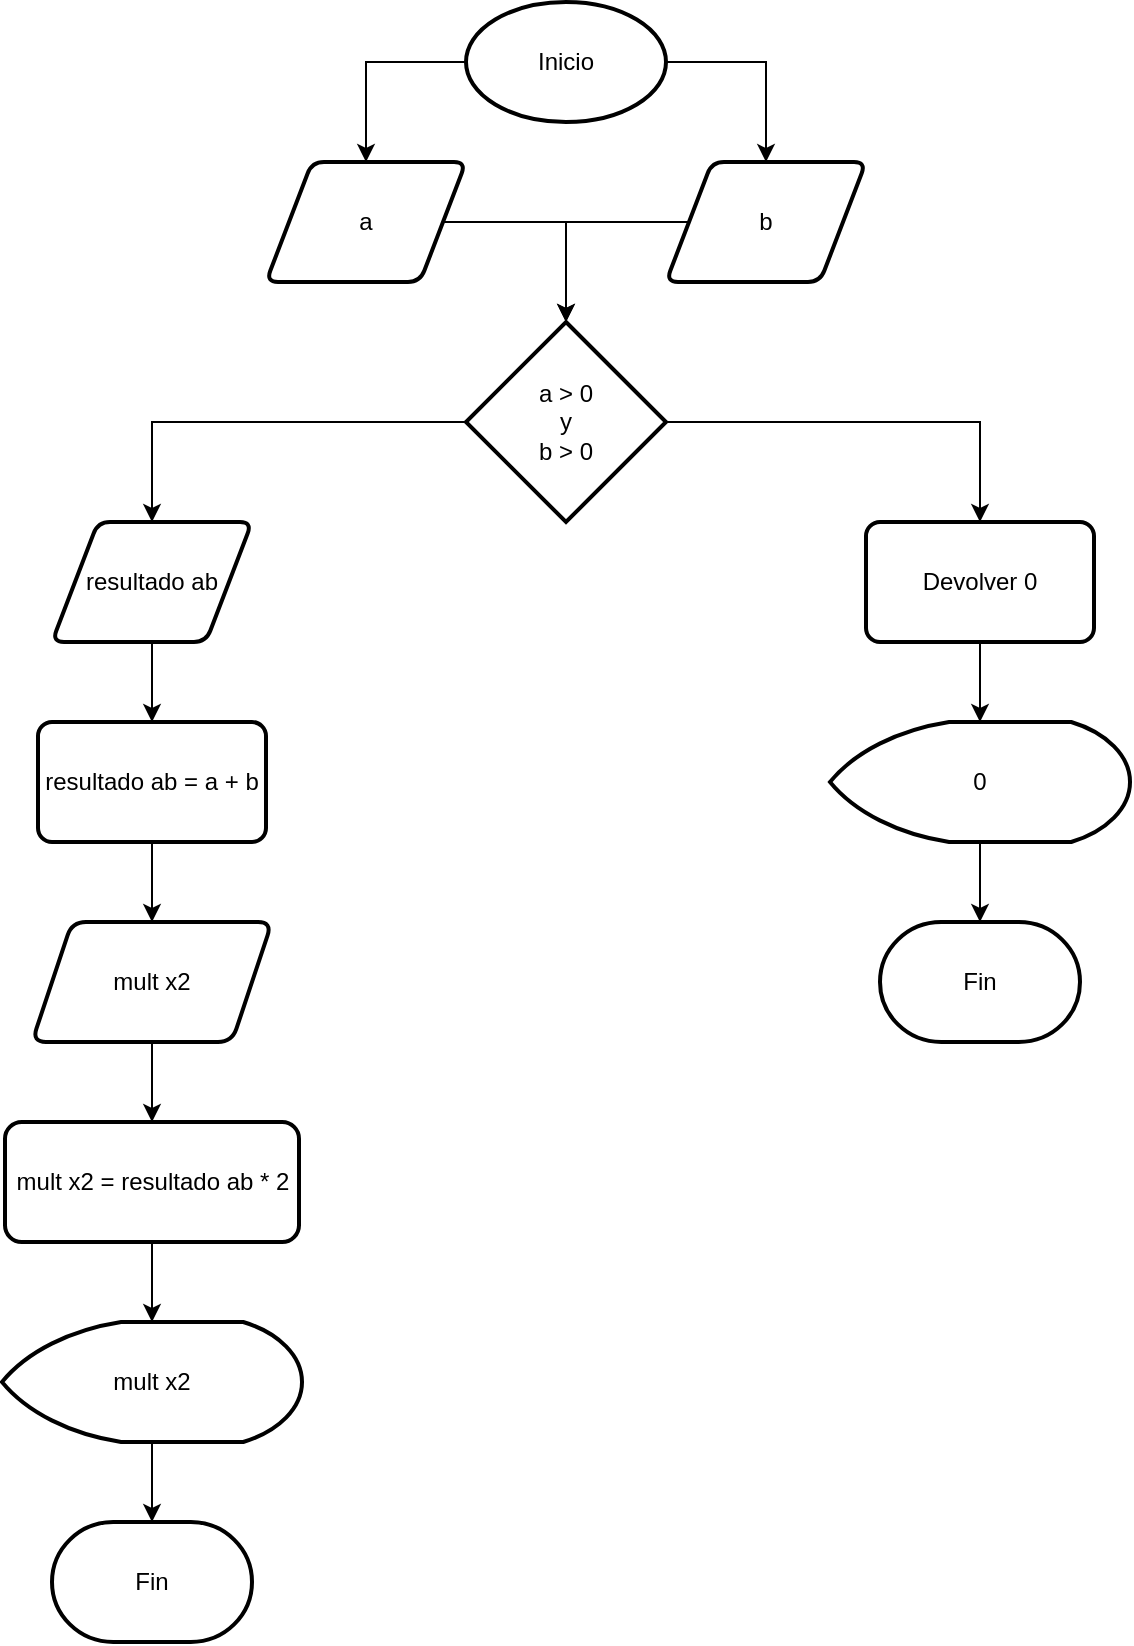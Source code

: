 <mxfile version="24.3.1" type="github">
  <diagram name="Página-1" id="QgMXiJOVWWYifE-MrfDw">
    <mxGraphModel dx="880" dy="1609" grid="1" gridSize="10" guides="1" tooltips="1" connect="1" arrows="1" fold="1" page="1" pageScale="1" pageWidth="827" pageHeight="1169" math="0" shadow="0">
      <root>
        <mxCell id="0" />
        <mxCell id="1" parent="0" />
        <mxCell id="78P0XnfVVI5iUHzWsblp-4" style="edgeStyle=orthogonalEdgeStyle;rounded=0;orthogonalLoop=1;jettySize=auto;html=1;entryX=0.5;entryY=0;entryDx=0;entryDy=0;" edge="1" parent="1" source="78P0XnfVVI5iUHzWsblp-1" target="78P0XnfVVI5iUHzWsblp-2">
          <mxGeometry relative="1" as="geometry">
            <Array as="points">
              <mxPoint x="314" y="30" />
            </Array>
          </mxGeometry>
        </mxCell>
        <mxCell id="78P0XnfVVI5iUHzWsblp-5" style="edgeStyle=orthogonalEdgeStyle;rounded=0;orthogonalLoop=1;jettySize=auto;html=1;entryX=0.5;entryY=0;entryDx=0;entryDy=0;" edge="1" parent="1" source="78P0XnfVVI5iUHzWsblp-1" target="78P0XnfVVI5iUHzWsblp-3">
          <mxGeometry relative="1" as="geometry">
            <Array as="points">
              <mxPoint x="514" y="30" />
            </Array>
          </mxGeometry>
        </mxCell>
        <mxCell id="78P0XnfVVI5iUHzWsblp-1" value="Inicio" style="strokeWidth=2;html=1;shape=mxgraph.flowchart.start_1;whiteSpace=wrap;" vertex="1" parent="1">
          <mxGeometry x="364" width="100" height="60" as="geometry" />
        </mxCell>
        <mxCell id="78P0XnfVVI5iUHzWsblp-2" value="a" style="shape=parallelogram;html=1;strokeWidth=2;perimeter=parallelogramPerimeter;whiteSpace=wrap;rounded=1;arcSize=12;size=0.23;" vertex="1" parent="1">
          <mxGeometry x="264" y="80" width="100" height="60" as="geometry" />
        </mxCell>
        <mxCell id="78P0XnfVVI5iUHzWsblp-3" value="b" style="shape=parallelogram;html=1;strokeWidth=2;perimeter=parallelogramPerimeter;whiteSpace=wrap;rounded=1;arcSize=12;size=0.23;" vertex="1" parent="1">
          <mxGeometry x="464" y="80" width="100" height="60" as="geometry" />
        </mxCell>
        <mxCell id="78P0XnfVVI5iUHzWsblp-14" style="edgeStyle=orthogonalEdgeStyle;rounded=0;orthogonalLoop=1;jettySize=auto;html=1;entryX=0.5;entryY=0;entryDx=0;entryDy=0;" edge="1" parent="1" source="78P0XnfVVI5iUHzWsblp-6" target="78P0XnfVVI5iUHzWsblp-13">
          <mxGeometry relative="1" as="geometry">
            <Array as="points">
              <mxPoint x="207" y="210" />
            </Array>
          </mxGeometry>
        </mxCell>
        <mxCell id="78P0XnfVVI5iUHzWsblp-31" style="edgeStyle=orthogonalEdgeStyle;rounded=0;orthogonalLoop=1;jettySize=auto;html=1;entryX=0.5;entryY=0;entryDx=0;entryDy=0;" edge="1" parent="1" source="78P0XnfVVI5iUHzWsblp-6" target="78P0XnfVVI5iUHzWsblp-30">
          <mxGeometry relative="1" as="geometry" />
        </mxCell>
        <mxCell id="78P0XnfVVI5iUHzWsblp-6" value="&lt;div&gt;a &amp;gt; 0&lt;/div&gt;&lt;div&gt;y&lt;/div&gt;&lt;div&gt;b &amp;gt; 0&lt;br&gt;&lt;/div&gt;" style="strokeWidth=2;html=1;shape=mxgraph.flowchart.decision;whiteSpace=wrap;" vertex="1" parent="1">
          <mxGeometry x="364" y="160" width="100" height="100" as="geometry" />
        </mxCell>
        <mxCell id="78P0XnfVVI5iUHzWsblp-7" style="edgeStyle=orthogonalEdgeStyle;rounded=0;orthogonalLoop=1;jettySize=auto;html=1;entryX=0.5;entryY=0;entryDx=0;entryDy=0;entryPerimeter=0;" edge="1" parent="1" source="78P0XnfVVI5iUHzWsblp-2" target="78P0XnfVVI5iUHzWsblp-6">
          <mxGeometry relative="1" as="geometry">
            <Array as="points">
              <mxPoint x="414" y="110" />
            </Array>
          </mxGeometry>
        </mxCell>
        <mxCell id="78P0XnfVVI5iUHzWsblp-8" style="edgeStyle=orthogonalEdgeStyle;rounded=0;orthogonalLoop=1;jettySize=auto;html=1;entryX=0.5;entryY=0;entryDx=0;entryDy=0;entryPerimeter=0;" edge="1" parent="1" source="78P0XnfVVI5iUHzWsblp-3" target="78P0XnfVVI5iUHzWsblp-6">
          <mxGeometry relative="1" as="geometry">
            <Array as="points">
              <mxPoint x="414" y="110" />
            </Array>
          </mxGeometry>
        </mxCell>
        <mxCell id="78P0XnfVVI5iUHzWsblp-21" value="" style="edgeStyle=orthogonalEdgeStyle;rounded=0;orthogonalLoop=1;jettySize=auto;html=1;" edge="1" parent="1" source="78P0XnfVVI5iUHzWsblp-13" target="78P0XnfVVI5iUHzWsblp-19">
          <mxGeometry relative="1" as="geometry" />
        </mxCell>
        <mxCell id="78P0XnfVVI5iUHzWsblp-13" value="resultado ab" style="shape=parallelogram;html=1;strokeWidth=2;perimeter=parallelogramPerimeter;whiteSpace=wrap;rounded=1;arcSize=12;size=0.23;" vertex="1" parent="1">
          <mxGeometry x="157" y="260" width="100" height="60" as="geometry" />
        </mxCell>
        <mxCell id="78P0XnfVVI5iUHzWsblp-23" value="" style="edgeStyle=orthogonalEdgeStyle;rounded=0;orthogonalLoop=1;jettySize=auto;html=1;" edge="1" parent="1" source="78P0XnfVVI5iUHzWsblp-19" target="78P0XnfVVI5iUHzWsblp-22">
          <mxGeometry relative="1" as="geometry" />
        </mxCell>
        <mxCell id="78P0XnfVVI5iUHzWsblp-19" value="resultado ab = a + b" style="rounded=1;whiteSpace=wrap;html=1;absoluteArcSize=1;arcSize=14;strokeWidth=2;" vertex="1" parent="1">
          <mxGeometry x="150" y="360" width="114" height="60" as="geometry" />
        </mxCell>
        <mxCell id="78P0XnfVVI5iUHzWsblp-25" value="" style="edgeStyle=orthogonalEdgeStyle;rounded=0;orthogonalLoop=1;jettySize=auto;html=1;" edge="1" parent="1" source="78P0XnfVVI5iUHzWsblp-22" target="78P0XnfVVI5iUHzWsblp-24">
          <mxGeometry relative="1" as="geometry" />
        </mxCell>
        <mxCell id="78P0XnfVVI5iUHzWsblp-22" value="mult x2" style="shape=parallelogram;perimeter=parallelogramPerimeter;whiteSpace=wrap;html=1;fixedSize=1;rounded=1;arcSize=14;strokeWidth=2;" vertex="1" parent="1">
          <mxGeometry x="147" y="460" width="120" height="60" as="geometry" />
        </mxCell>
        <mxCell id="78P0XnfVVI5iUHzWsblp-27" value="" style="edgeStyle=orthogonalEdgeStyle;rounded=0;orthogonalLoop=1;jettySize=auto;html=1;" edge="1" parent="1" source="78P0XnfVVI5iUHzWsblp-24" target="78P0XnfVVI5iUHzWsblp-26">
          <mxGeometry relative="1" as="geometry" />
        </mxCell>
        <mxCell id="78P0XnfVVI5iUHzWsblp-24" value="&lt;div&gt;mult x2 = resultado ab * 2&lt;/div&gt;" style="whiteSpace=wrap;html=1;rounded=1;arcSize=14;strokeWidth=2;" vertex="1" parent="1">
          <mxGeometry x="133.5" y="560" width="147" height="60" as="geometry" />
        </mxCell>
        <mxCell id="78P0XnfVVI5iUHzWsblp-29" value="" style="edgeStyle=orthogonalEdgeStyle;rounded=0;orthogonalLoop=1;jettySize=auto;html=1;" edge="1" parent="1" source="78P0XnfVVI5iUHzWsblp-26" target="78P0XnfVVI5iUHzWsblp-28">
          <mxGeometry relative="1" as="geometry" />
        </mxCell>
        <mxCell id="78P0XnfVVI5iUHzWsblp-26" value="mult x2" style="strokeWidth=2;html=1;shape=mxgraph.flowchart.display;whiteSpace=wrap;" vertex="1" parent="1">
          <mxGeometry x="132" y="660" width="150" height="60" as="geometry" />
        </mxCell>
        <mxCell id="78P0XnfVVI5iUHzWsblp-28" value="Fin" style="strokeWidth=2;html=1;shape=mxgraph.flowchart.terminator;whiteSpace=wrap;" vertex="1" parent="1">
          <mxGeometry x="157" y="760" width="100" height="60" as="geometry" />
        </mxCell>
        <mxCell id="78P0XnfVVI5iUHzWsblp-33" value="" style="edgeStyle=orthogonalEdgeStyle;rounded=0;orthogonalLoop=1;jettySize=auto;html=1;" edge="1" parent="1" source="78P0XnfVVI5iUHzWsblp-30" target="78P0XnfVVI5iUHzWsblp-32">
          <mxGeometry relative="1" as="geometry" />
        </mxCell>
        <mxCell id="78P0XnfVVI5iUHzWsblp-30" value="Devolver 0" style="rounded=1;whiteSpace=wrap;html=1;absoluteArcSize=1;arcSize=14;strokeWidth=2;" vertex="1" parent="1">
          <mxGeometry x="564" y="260" width="114" height="60" as="geometry" />
        </mxCell>
        <mxCell id="78P0XnfVVI5iUHzWsblp-35" value="" style="edgeStyle=orthogonalEdgeStyle;rounded=0;orthogonalLoop=1;jettySize=auto;html=1;" edge="1" parent="1" source="78P0XnfVVI5iUHzWsblp-32" target="78P0XnfVVI5iUHzWsblp-34">
          <mxGeometry relative="1" as="geometry" />
        </mxCell>
        <mxCell id="78P0XnfVVI5iUHzWsblp-32" value="0" style="strokeWidth=2;html=1;shape=mxgraph.flowchart.display;whiteSpace=wrap;" vertex="1" parent="1">
          <mxGeometry x="546" y="360" width="150" height="60" as="geometry" />
        </mxCell>
        <mxCell id="78P0XnfVVI5iUHzWsblp-34" value="Fin" style="strokeWidth=2;html=1;shape=mxgraph.flowchart.terminator;whiteSpace=wrap;" vertex="1" parent="1">
          <mxGeometry x="571" y="460" width="100" height="60" as="geometry" />
        </mxCell>
      </root>
    </mxGraphModel>
  </diagram>
</mxfile>
